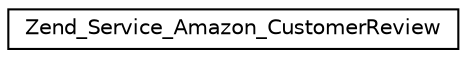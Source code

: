 digraph G
{
  edge [fontname="Helvetica",fontsize="10",labelfontname="Helvetica",labelfontsize="10"];
  node [fontname="Helvetica",fontsize="10",shape=record];
  rankdir="LR";
  Node1 [label="Zend_Service_Amazon_CustomerReview",height=0.2,width=0.4,color="black", fillcolor="white", style="filled",URL="$class_zend___service___amazon___customer_review.html"];
}
